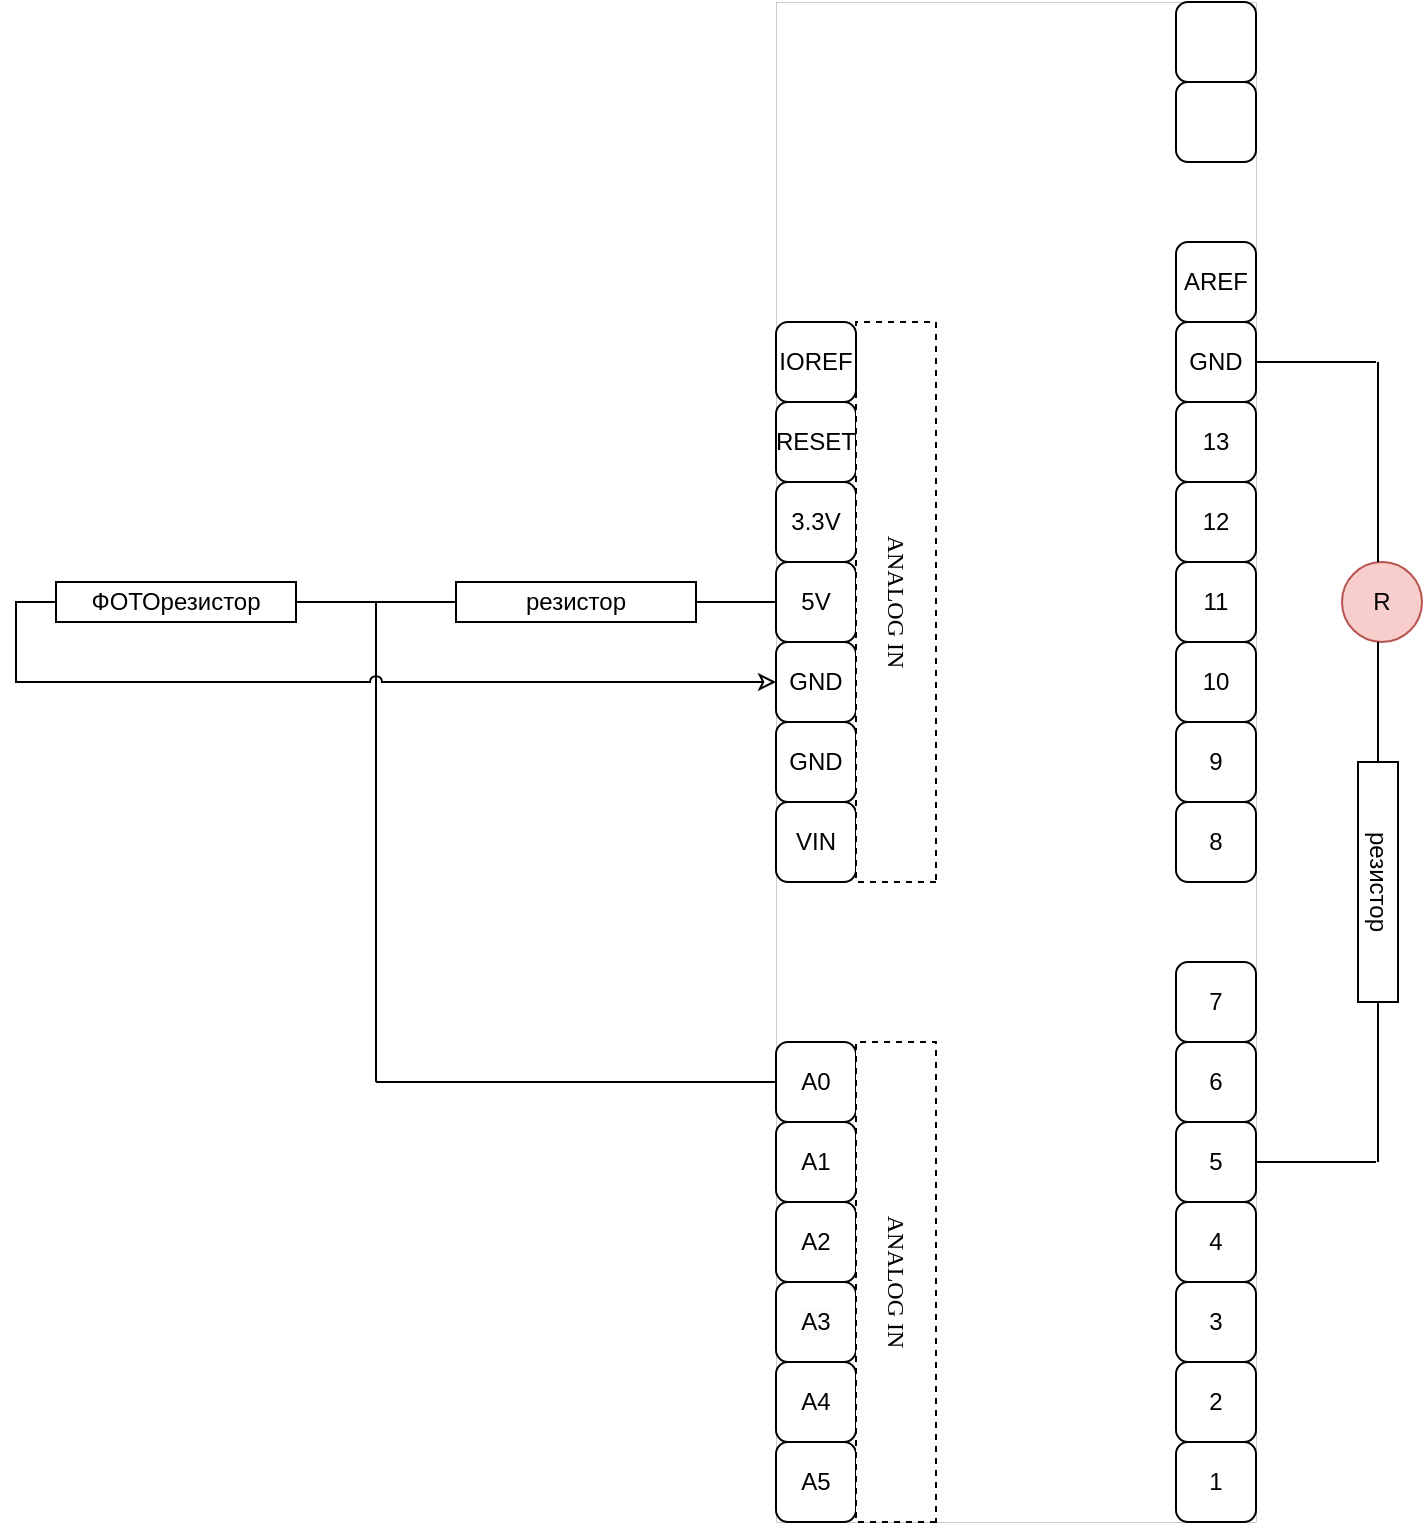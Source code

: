 <mxfile version="20.8.16" type="device"><diagram name="Страница 1" id="97e71SA-68PmVJMXo2ay"><mxGraphModel dx="2026" dy="1183" grid="1" gridSize="10" guides="1" tooltips="1" connect="1" arrows="1" fold="1" page="1" pageScale="1" pageWidth="827" pageHeight="1169" math="0" shadow="0"><root><mxCell id="0"/><mxCell id="1" parent="0"/><mxCell id="BfmB40hzFDKqSv8pES7P-2" value="" style="rounded=0;whiteSpace=wrap;html=1;strokeWidth=0.1;" parent="1" vertex="1"><mxGeometry x="430" y="170" width="240" height="760" as="geometry"/></mxCell><mxCell id="BfmB40hzFDKqSv8pES7P-4" value="1" style="rounded=1;whiteSpace=wrap;html=1;" parent="1" vertex="1"><mxGeometry x="630" y="890" width="40" height="40" as="geometry"/></mxCell><mxCell id="BfmB40hzFDKqSv8pES7P-5" value="2" style="rounded=1;whiteSpace=wrap;html=1;" parent="1" vertex="1"><mxGeometry x="630" y="850" width="40" height="40" as="geometry"/></mxCell><mxCell id="BfmB40hzFDKqSv8pES7P-6" value="3" style="rounded=1;whiteSpace=wrap;html=1;" parent="1" vertex="1"><mxGeometry x="630" y="810" width="40" height="40" as="geometry"/></mxCell><mxCell id="BfmB40hzFDKqSv8pES7P-7" value="4" style="rounded=1;whiteSpace=wrap;html=1;" parent="1" vertex="1"><mxGeometry x="630" y="770" width="40" height="40" as="geometry"/></mxCell><mxCell id="BfmB40hzFDKqSv8pES7P-8" value="5" style="rounded=1;whiteSpace=wrap;html=1;" parent="1" vertex="1"><mxGeometry x="630" y="730" width="40" height="40" as="geometry"/></mxCell><mxCell id="BfmB40hzFDKqSv8pES7P-9" value="6" style="rounded=1;whiteSpace=wrap;html=1;" parent="1" vertex="1"><mxGeometry x="630" y="690" width="40" height="40" as="geometry"/></mxCell><mxCell id="BfmB40hzFDKqSv8pES7P-10" value="7" style="rounded=1;whiteSpace=wrap;html=1;" parent="1" vertex="1"><mxGeometry x="630" y="650" width="40" height="40" as="geometry"/></mxCell><mxCell id="BfmB40hzFDKqSv8pES7P-11" value="8" style="rounded=1;whiteSpace=wrap;html=1;" parent="1" vertex="1"><mxGeometry x="630" y="570" width="40" height="40" as="geometry"/></mxCell><mxCell id="BfmB40hzFDKqSv8pES7P-12" value="9" style="rounded=1;whiteSpace=wrap;html=1;" parent="1" vertex="1"><mxGeometry x="630" y="530" width="40" height="40" as="geometry"/></mxCell><mxCell id="BfmB40hzFDKqSv8pES7P-13" value="10" style="rounded=1;whiteSpace=wrap;html=1;" parent="1" vertex="1"><mxGeometry x="630" y="490" width="40" height="40" as="geometry"/></mxCell><mxCell id="BfmB40hzFDKqSv8pES7P-14" value="11" style="rounded=1;whiteSpace=wrap;html=1;" parent="1" vertex="1"><mxGeometry x="630" y="450" width="40" height="40" as="geometry"/></mxCell><mxCell id="BfmB40hzFDKqSv8pES7P-15" value="12" style="rounded=1;whiteSpace=wrap;html=1;" parent="1" vertex="1"><mxGeometry x="630" y="410" width="40" height="40" as="geometry"/></mxCell><mxCell id="BfmB40hzFDKqSv8pES7P-16" value="13" style="rounded=1;whiteSpace=wrap;html=1;" parent="1" vertex="1"><mxGeometry x="630" y="370" width="40" height="40" as="geometry"/></mxCell><mxCell id="BfmB40hzFDKqSv8pES7P-19" value="GND" style="rounded=1;whiteSpace=wrap;html=1;" parent="1" vertex="1"><mxGeometry x="630" y="330" width="40" height="40" as="geometry"/></mxCell><mxCell id="BfmB40hzFDKqSv8pES7P-20" value="AREF" style="rounded=1;whiteSpace=wrap;html=1;" parent="1" vertex="1"><mxGeometry x="630" y="290" width="40" height="40" as="geometry"/></mxCell><mxCell id="BfmB40hzFDKqSv8pES7P-21" value="" style="rounded=1;whiteSpace=wrap;html=1;" parent="1" vertex="1"><mxGeometry x="630" y="210" width="40" height="40" as="geometry"/></mxCell><mxCell id="BfmB40hzFDKqSv8pES7P-22" value="" style="rounded=1;whiteSpace=wrap;html=1;" parent="1" vertex="1"><mxGeometry x="630" y="170" width="40" height="40" as="geometry"/></mxCell><mxCell id="BfmB40hzFDKqSv8pES7P-23" value="A5" style="rounded=1;whiteSpace=wrap;html=1;" parent="1" vertex="1"><mxGeometry x="430" y="890" width="40" height="40" as="geometry"/></mxCell><mxCell id="BfmB40hzFDKqSv8pES7P-24" value="A4" style="rounded=1;whiteSpace=wrap;html=1;" parent="1" vertex="1"><mxGeometry x="430" y="850" width="40" height="40" as="geometry"/></mxCell><mxCell id="BfmB40hzFDKqSv8pES7P-25" value="&lt;span style=&quot;color: rgb(0, 0, 0); font-family: Helvetica; font-size: 12px; font-style: normal; font-variant-ligatures: normal; font-variant-caps: normal; font-weight: 400; letter-spacing: normal; orphans: 2; text-align: center; text-indent: 0px; text-transform: none; widows: 2; word-spacing: 0px; -webkit-text-stroke-width: 0px; background-color: rgb(251, 251, 251); text-decoration-thickness: initial; text-decoration-style: initial; text-decoration-color: initial; float: none; display: inline !important;&quot;&gt;A3&lt;/span&gt;" style="rounded=1;whiteSpace=wrap;html=1;" parent="1" vertex="1"><mxGeometry x="430" y="810" width="40" height="40" as="geometry"/></mxCell><mxCell id="BfmB40hzFDKqSv8pES7P-26" value="A2" style="rounded=1;whiteSpace=wrap;html=1;" parent="1" vertex="1"><mxGeometry x="430" y="770" width="40" height="40" as="geometry"/></mxCell><mxCell id="BfmB40hzFDKqSv8pES7P-27" value="A1" style="rounded=1;whiteSpace=wrap;html=1;" parent="1" vertex="1"><mxGeometry x="430" y="730" width="40" height="40" as="geometry"/></mxCell><mxCell id="BfmB40hzFDKqSv8pES7P-28" value="A0" style="rounded=1;whiteSpace=wrap;html=1;" parent="1" vertex="1"><mxGeometry x="430" y="690" width="40" height="40" as="geometry"/></mxCell><mxCell id="BfmB40hzFDKqSv8pES7P-29" value="ANALOG IN" style="rounded=0;whiteSpace=wrap;html=1;strokeWidth=1;horizontal=0;rotation=-180;fontFamily=Lucida Console;strokeColor=#000000;dashed=1;" parent="1" vertex="1"><mxGeometry x="470" y="690" width="40" height="240" as="geometry"/></mxCell><mxCell id="BfmB40hzFDKqSv8pES7P-30" value="VIN" style="rounded=1;whiteSpace=wrap;html=1;" parent="1" vertex="1"><mxGeometry x="430" y="570" width="40" height="40" as="geometry"/></mxCell><mxCell id="BfmB40hzFDKqSv8pES7P-31" value="GND" style="rounded=1;whiteSpace=wrap;html=1;" parent="1" vertex="1"><mxGeometry x="430" y="530" width="40" height="40" as="geometry"/></mxCell><mxCell id="BfmB40hzFDKqSv8pES7P-32" value="GND" style="rounded=1;whiteSpace=wrap;html=1;" parent="1" vertex="1"><mxGeometry x="430" y="490" width="40" height="40" as="geometry"/></mxCell><mxCell id="BfmB40hzFDKqSv8pES7P-33" value="5V" style="rounded=1;whiteSpace=wrap;html=1;" parent="1" vertex="1"><mxGeometry x="430" y="450" width="40" height="40" as="geometry"/></mxCell><mxCell id="BfmB40hzFDKqSv8pES7P-34" value="3.3V" style="rounded=1;whiteSpace=wrap;html=1;" parent="1" vertex="1"><mxGeometry x="430" y="410" width="40" height="40" as="geometry"/></mxCell><mxCell id="BfmB40hzFDKqSv8pES7P-35" value="RESET" style="rounded=1;whiteSpace=wrap;html=1;" parent="1" vertex="1"><mxGeometry x="430" y="370" width="40" height="40" as="geometry"/></mxCell><mxCell id="BfmB40hzFDKqSv8pES7P-36" value="ANALOG IN" style="rounded=0;whiteSpace=wrap;html=1;strokeWidth=1;horizontal=0;rotation=-180;fontFamily=Lucida Console;strokeColor=#000000;dashed=1;" parent="1" vertex="1"><mxGeometry x="470" y="330" width="40" height="280" as="geometry"/></mxCell><mxCell id="BfmB40hzFDKqSv8pES7P-37" value="IOREF" style="rounded=1;whiteSpace=wrap;html=1;" parent="1" vertex="1"><mxGeometry x="430" y="330" width="40" height="40" as="geometry"/></mxCell><mxCell id="_V2LeswgyW-5Ll7CcPLM-3" value="резистор" style="rounded=0;whiteSpace=wrap;html=1;rotation=90;" parent="1" vertex="1"><mxGeometry x="671" y="600" width="120" height="20" as="geometry"/></mxCell><mxCell id="_V2LeswgyW-5Ll7CcPLM-12" value="R" style="ellipse;whiteSpace=wrap;html=1;fillColor=#f8cecc;strokeColor=#b85450;" parent="1" vertex="1"><mxGeometry x="713" y="450" width="40" height="40" as="geometry"/></mxCell><mxCell id="_V2LeswgyW-5Ll7CcPLM-17" value="" style="endArrow=none;html=1;rounded=0;exitX=1;exitY=0.5;exitDx=0;exitDy=0;" parent="1" source="BfmB40hzFDKqSv8pES7P-19" edge="1"><mxGeometry width="50" height="50" relative="1" as="geometry"><mxPoint x="820.0" y="420.2" as="sourcePoint"/><mxPoint x="730" y="350" as="targetPoint"/></mxGeometry></mxCell><mxCell id="ON_EHFKH8_OvtQTHk-mQ-1" value="" style="endArrow=none;html=1;rounded=0;entryX=0.5;entryY=0;entryDx=0;entryDy=0;" edge="1" parent="1"><mxGeometry width="50" height="50" relative="1" as="geometry"><mxPoint x="731" y="350" as="sourcePoint"/><mxPoint x="731" y="450" as="targetPoint"/></mxGeometry></mxCell><mxCell id="ON_EHFKH8_OvtQTHk-mQ-2" value="резистор" style="rounded=0;whiteSpace=wrap;html=1;" vertex="1" parent="1"><mxGeometry x="270" y="460" width="120" height="20" as="geometry"/></mxCell><mxCell id="ON_EHFKH8_OvtQTHk-mQ-4" value="" style="endArrow=none;html=1;rounded=0;exitX=0.5;exitY=1;exitDx=0;exitDy=0;entryX=0;entryY=0.5;entryDx=0;entryDy=0;" edge="1" parent="1" target="_V2LeswgyW-5Ll7CcPLM-3"><mxGeometry width="50" height="50" relative="1" as="geometry"><mxPoint x="731" y="490" as="sourcePoint"/><mxPoint x="741" y="550" as="targetPoint"/></mxGeometry></mxCell><mxCell id="ON_EHFKH8_OvtQTHk-mQ-5" value="" style="endArrow=none;html=1;rounded=0;entryX=1;entryY=0.5;entryDx=0;entryDy=0;" edge="1" parent="1" target="_V2LeswgyW-5Ll7CcPLM-3"><mxGeometry width="50" height="50" relative="1" as="geometry"><mxPoint x="731" y="750" as="sourcePoint"/><mxPoint x="771" y="750" as="targetPoint"/></mxGeometry></mxCell><mxCell id="ON_EHFKH8_OvtQTHk-mQ-6" value="" style="endArrow=none;html=1;rounded=0;entryX=1;entryY=0.5;entryDx=0;entryDy=0;" edge="1" parent="1" target="BfmB40hzFDKqSv8pES7P-8"><mxGeometry width="50" height="50" relative="1" as="geometry"><mxPoint x="730" y="750" as="sourcePoint"/><mxPoint x="760" y="840" as="targetPoint"/></mxGeometry></mxCell><mxCell id="ON_EHFKH8_OvtQTHk-mQ-7" value="" style="endArrow=none;html=1;rounded=0;entryX=1;entryY=0.5;entryDx=0;entryDy=0;exitX=0;exitY=0.5;exitDx=0;exitDy=0;" edge="1" parent="1" source="BfmB40hzFDKqSv8pES7P-33" target="ON_EHFKH8_OvtQTHk-mQ-2"><mxGeometry width="50" height="50" relative="1" as="geometry"><mxPoint x="370" y="594" as="sourcePoint"/><mxPoint x="310" y="594" as="targetPoint"/></mxGeometry></mxCell><mxCell id="ON_EHFKH8_OvtQTHk-mQ-8" value="" style="endArrow=none;html=1;rounded=0;entryX=0;entryY=0.5;entryDx=0;entryDy=0;" edge="1" parent="1" target="ON_EHFKH8_OvtQTHk-mQ-2"><mxGeometry width="50" height="50" relative="1" as="geometry"><mxPoint x="190" y="470" as="sourcePoint"/><mxPoint x="250" y="490" as="targetPoint"/></mxGeometry></mxCell><mxCell id="ON_EHFKH8_OvtQTHk-mQ-9" value="" style="endArrow=none;html=1;rounded=0;" edge="1" parent="1"><mxGeometry width="50" height="50" relative="1" as="geometry"><mxPoint x="230" y="470" as="sourcePoint"/><mxPoint x="230" y="710" as="targetPoint"/></mxGeometry></mxCell><mxCell id="ON_EHFKH8_OvtQTHk-mQ-10" value="" style="endArrow=none;html=1;rounded=0;entryX=0;entryY=0.5;entryDx=0;entryDy=0;" edge="1" parent="1" target="BfmB40hzFDKqSv8pES7P-28"><mxGeometry width="50" height="50" relative="1" as="geometry"><mxPoint x="230" y="710" as="sourcePoint"/><mxPoint x="240" y="720" as="targetPoint"/></mxGeometry></mxCell><mxCell id="ON_EHFKH8_OvtQTHk-mQ-13" style="edgeStyle=orthogonalEdgeStyle;rounded=0;orthogonalLoop=1;jettySize=auto;html=1;exitX=0;exitY=0.5;exitDx=0;exitDy=0;entryX=0;entryY=0.5;entryDx=0;entryDy=0;jumpStyle=arc;endFill=0;anchorPointDirection=1;strokeColor=default;shadow=0;" edge="1" parent="1" source="ON_EHFKH8_OvtQTHk-mQ-11" target="BfmB40hzFDKqSv8pES7P-32"><mxGeometry relative="1" as="geometry"/></mxCell><mxCell id="ON_EHFKH8_OvtQTHk-mQ-11" value="ФОТОрезистор" style="rounded=0;whiteSpace=wrap;html=1;" vertex="1" parent="1"><mxGeometry x="70" y="460" width="120" height="20" as="geometry"/></mxCell></root></mxGraphModel></diagram></mxfile>